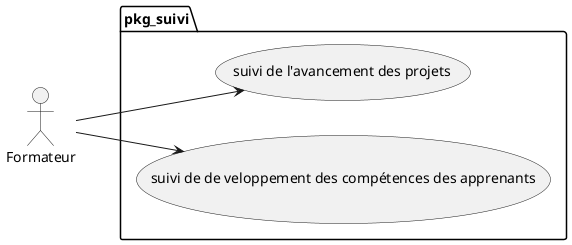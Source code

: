 @startuml uses_cases_pkg_suivi

left to right direction


actor Formateur as formateur

package pkg_suivi {

  formateur -->  (suivi de l'avancement des projets) 
  formateur -->  (suivi de de veloppement des compétences des apprenants) 

}  

' note right of admin : "note 1"

@enduml
